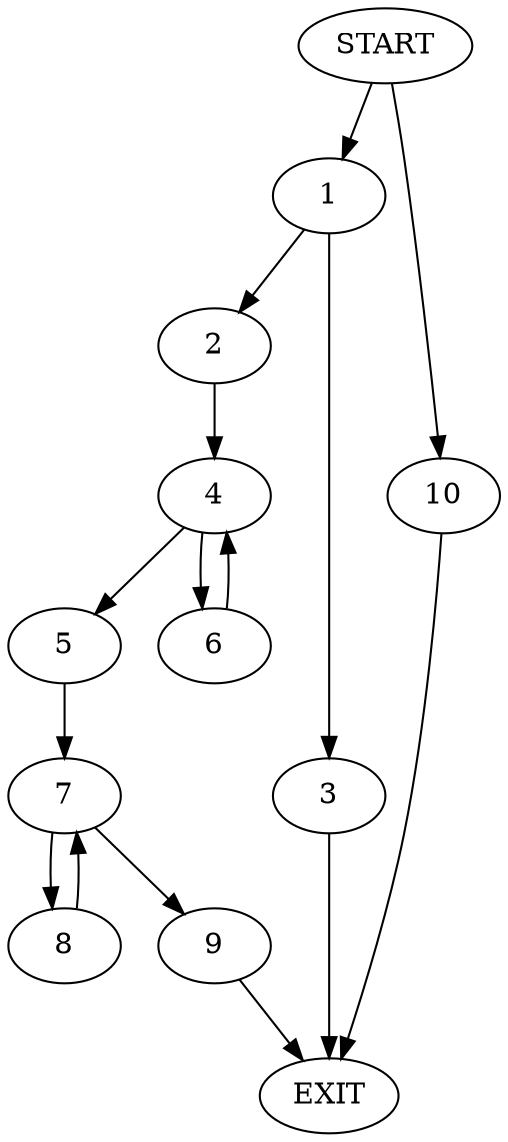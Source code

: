 digraph {
0 [label="START"]
11 [label="EXIT"]
0 -> 1
1 -> 2
1 -> 3
3 -> 11
2 -> 4
4 -> 5
4 -> 6
5 -> 7
6 -> 4
7 -> 8
7 -> 9
9 -> 11
8 -> 7
0 -> 10
10 -> 11
}
